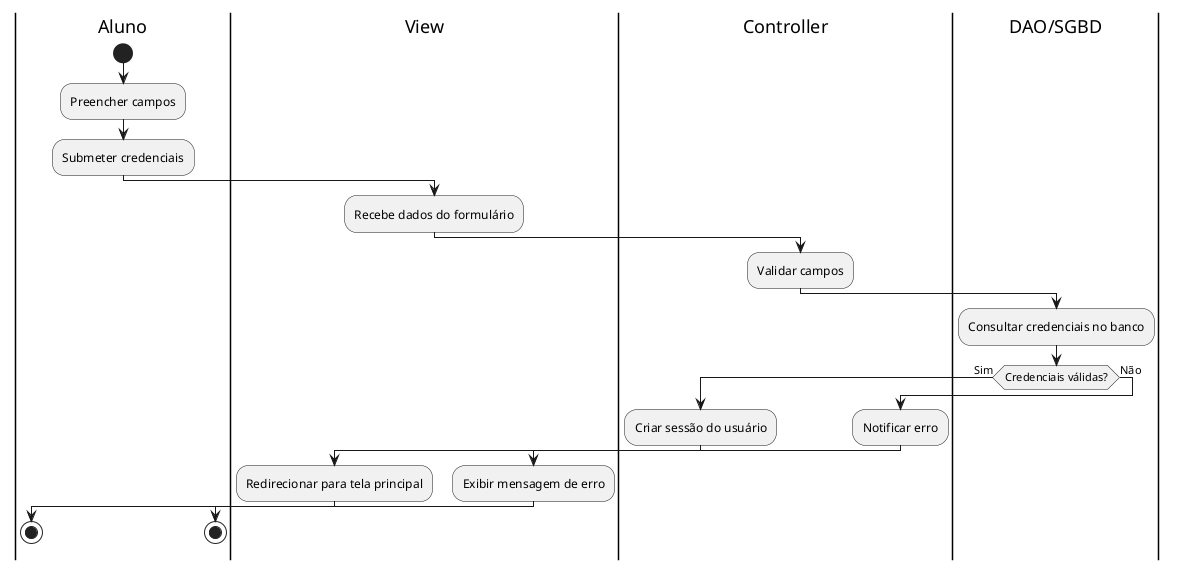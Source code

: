 
@startuml atividadeLogin
|Aluno|
start
:Preencher campos;
:Submeter credenciais;
|View|
:Recebe dados do formulário;
|Controller|
:Validar campos;
|DAO/SGBD|
:Consultar credenciais no banco;
if (Credenciais válidas?) then (Sim)
  |Controller|
  :Criar sessão do usuário;
  |View|
  :Redirecionar para tela principal;
  |Aluno|
  stop
else (Não)
  |Controller|
  :Notificar erro;
  |View|
  :Exibir mensagem de erro;
  |Aluno|
  stop
endif
@enduml
